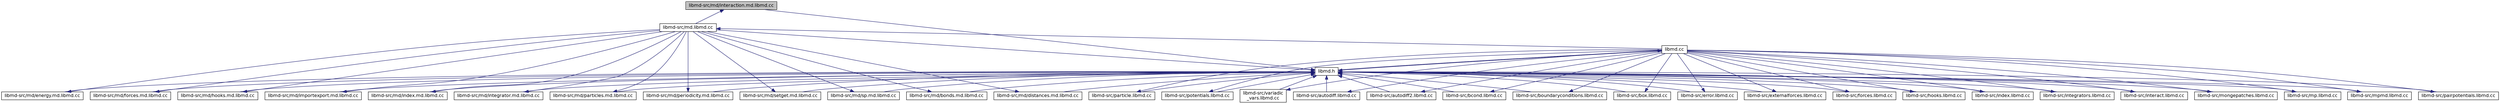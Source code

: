 digraph "libmd-src/md/interaction.md.libmd.cc"
{
 // INTERACTIVE_SVG=YES
 // LATEX_PDF_SIZE
  bgcolor="transparent";
  edge [fontname="Helvetica",fontsize="12",labelfontname="Helvetica",labelfontsize="12"];
  node [fontname="Helvetica",fontsize="12",shape=record];
  Node1 [label="libmd-src/md/interaction.md.libmd.cc",height=0.2,width=0.4,color="black", fillcolor="grey75", style="filled", fontcolor="black",tooltip=" "];
  Node1 -> Node2 [dir="back",color="midnightblue",fontsize="12",style="solid",fontname="Helvetica"];
  Node2 [label="libmd-src/md.libmd.cc",height=0.2,width=0.4,color="black",URL="$md_8libmd_8cc.html",tooltip=" "];
  Node2 -> Node3 [dir="back",color="midnightblue",fontsize="12",style="solid",fontname="Helvetica"];
  Node3 [label="libmd.cc",height=0.2,width=0.4,color="black",URL="$libmd_8cc.html",tooltip=" "];
  Node3 -> Node4 [dir="back",color="midnightblue",fontsize="12",style="solid",fontname="Helvetica"];
  Node4 [label="libmd.h",height=0.2,width=0.4,color="black",URL="$libmd_8h.html",tooltip=" "];
  Node4 -> Node5 [dir="back",color="midnightblue",fontsize="12",style="solid",fontname="Helvetica"];
  Node5 [label="libmd-src/autodiff.libmd.cc",height=0.2,width=0.4,color="black",URL="$autodiff_8libmd_8cc.html",tooltip=" "];
  Node5 -> Node3 [dir="back",color="midnightblue",fontsize="12",style="solid",fontname="Helvetica"];
  Node4 -> Node6 [dir="back",color="midnightblue",fontsize="12",style="solid",fontname="Helvetica"];
  Node6 [label="libmd-src/autodiff2.libmd.cc",height=0.2,width=0.4,color="black",URL="$autodiff2_8libmd_8cc.html",tooltip=" "];
  Node6 -> Node3 [dir="back",color="midnightblue",fontsize="12",style="solid",fontname="Helvetica"];
  Node4 -> Node7 [dir="back",color="midnightblue",fontsize="12",style="solid",fontname="Helvetica"];
  Node7 [label="libmd-src/bcond.libmd.cc",height=0.2,width=0.4,color="black",URL="$bcond_8libmd_8cc.html",tooltip=" "];
  Node7 -> Node3 [dir="back",color="midnightblue",fontsize="12",style="solid",fontname="Helvetica"];
  Node4 -> Node8 [dir="back",color="midnightblue",fontsize="12",style="solid",fontname="Helvetica"];
  Node8 [label="libmd-src/boundaryconditions.libmd.cc",height=0.2,width=0.4,color="black",URL="$boundaryconditions_8libmd_8cc.html",tooltip=" "];
  Node8 -> Node3 [dir="back",color="midnightblue",fontsize="12",style="solid",fontname="Helvetica"];
  Node4 -> Node9 [dir="back",color="midnightblue",fontsize="12",style="solid",fontname="Helvetica"];
  Node9 [label="libmd-src/box.libmd.cc",height=0.2,width=0.4,color="black",URL="$box_8libmd_8cc.html",tooltip=" "];
  Node9 -> Node3 [dir="back",color="midnightblue",fontsize="12",style="solid",fontname="Helvetica"];
  Node4 -> Node10 [dir="back",color="midnightblue",fontsize="12",style="solid",fontname="Helvetica"];
  Node10 [label="libmd-src/error.libmd.cc",height=0.2,width=0.4,color="black",URL="$error_8libmd_8cc.html",tooltip=" "];
  Node10 -> Node3 [dir="back",color="midnightblue",fontsize="12",style="solid",fontname="Helvetica"];
  Node4 -> Node11 [dir="back",color="midnightblue",fontsize="12",style="solid",fontname="Helvetica"];
  Node11 [label="libmd-src/externalforces.libmd.cc",height=0.2,width=0.4,color="black",URL="$externalforces_8libmd_8cc.html",tooltip=" "];
  Node11 -> Node3 [dir="back",color="midnightblue",fontsize="12",style="solid",fontname="Helvetica"];
  Node4 -> Node12 [dir="back",color="midnightblue",fontsize="12",style="solid",fontname="Helvetica"];
  Node12 [label="libmd-src/forces.libmd.cc",height=0.2,width=0.4,color="black",URL="$forces_8libmd_8cc.html",tooltip=" "];
  Node12 -> Node3 [dir="back",color="midnightblue",fontsize="12",style="solid",fontname="Helvetica"];
  Node4 -> Node13 [dir="back",color="midnightblue",fontsize="12",style="solid",fontname="Helvetica"];
  Node13 [label="libmd-src/hooks.libmd.cc",height=0.2,width=0.4,color="black",URL="$hooks_8libmd_8cc.html",tooltip=" "];
  Node13 -> Node3 [dir="back",color="midnightblue",fontsize="12",style="solid",fontname="Helvetica"];
  Node4 -> Node14 [dir="back",color="midnightblue",fontsize="12",style="solid",fontname="Helvetica"];
  Node14 [label="libmd-src/index.libmd.cc",height=0.2,width=0.4,color="black",URL="$index_8libmd_8cc.html",tooltip=" "];
  Node14 -> Node3 [dir="back",color="midnightblue",fontsize="12",style="solid",fontname="Helvetica"];
  Node4 -> Node15 [dir="back",color="midnightblue",fontsize="12",style="solid",fontname="Helvetica"];
  Node15 [label="libmd-src/integrators.libmd.cc",height=0.2,width=0.4,color="black",URL="$integrators_8libmd_8cc.html",tooltip=" "];
  Node15 -> Node3 [dir="back",color="midnightblue",fontsize="12",style="solid",fontname="Helvetica"];
  Node4 -> Node16 [dir="back",color="midnightblue",fontsize="12",style="solid",fontname="Helvetica"];
  Node16 [label="libmd-src/interact.libmd.cc",height=0.2,width=0.4,color="black",URL="$interact_8libmd_8cc.html",tooltip=" "];
  Node16 -> Node3 [dir="back",color="midnightblue",fontsize="12",style="solid",fontname="Helvetica"];
  Node4 -> Node17 [dir="back",color="midnightblue",fontsize="12",style="solid",fontname="Helvetica"];
  Node17 [label="libmd-src/md/bonds.md.libmd.cc",height=0.2,width=0.4,color="black",URL="$bonds_8md_8libmd_8cc.html",tooltip=" "];
  Node17 -> Node2 [dir="back",color="midnightblue",fontsize="12",style="solid",fontname="Helvetica"];
  Node4 -> Node18 [dir="back",color="midnightblue",fontsize="12",style="solid",fontname="Helvetica"];
  Node18 [label="libmd-src/md/distances.md.libmd.cc",height=0.2,width=0.4,color="black",URL="$distances_8md_8libmd_8cc.html",tooltip=" "];
  Node18 -> Node2 [dir="back",color="midnightblue",fontsize="12",style="solid",fontname="Helvetica"];
  Node4 -> Node19 [dir="back",color="midnightblue",fontsize="12",style="solid",fontname="Helvetica"];
  Node19 [label="libmd-src/md/energy.md.libmd.cc",height=0.2,width=0.4,color="black",URL="$energy_8md_8libmd_8cc.html",tooltip=" "];
  Node19 -> Node2 [dir="back",color="midnightblue",fontsize="12",style="solid",fontname="Helvetica"];
  Node4 -> Node20 [dir="back",color="midnightblue",fontsize="12",style="solid",fontname="Helvetica"];
  Node20 [label="libmd-src/md/forces.md.libmd.cc",height=0.2,width=0.4,color="black",URL="$forces_8md_8libmd_8cc.html",tooltip=" "];
  Node20 -> Node2 [dir="back",color="midnightblue",fontsize="12",style="solid",fontname="Helvetica"];
  Node4 -> Node21 [dir="back",color="midnightblue",fontsize="12",style="solid",fontname="Helvetica"];
  Node21 [label="libmd-src/md/hooks.md.libmd.cc",height=0.2,width=0.4,color="black",URL="$hooks_8md_8libmd_8cc.html",tooltip=" "];
  Node21 -> Node2 [dir="back",color="midnightblue",fontsize="12",style="solid",fontname="Helvetica"];
  Node4 -> Node22 [dir="back",color="midnightblue",fontsize="12",style="solid",fontname="Helvetica"];
  Node22 [label="libmd-src/md/importexport.md.libmd.cc",height=0.2,width=0.4,color="black",URL="$importexport_8md_8libmd_8cc.html",tooltip=" "];
  Node22 -> Node2 [dir="back",color="midnightblue",fontsize="12",style="solid",fontname="Helvetica"];
  Node4 -> Node23 [dir="back",color="midnightblue",fontsize="12",style="solid",fontname="Helvetica"];
  Node23 [label="libmd-src/md/index.md.libmd.cc",height=0.2,width=0.4,color="black",URL="$index_8md_8libmd_8cc.html",tooltip=" "];
  Node23 -> Node2 [dir="back",color="midnightblue",fontsize="12",style="solid",fontname="Helvetica"];
  Node4 -> Node24 [dir="back",color="midnightblue",fontsize="12",style="solid",fontname="Helvetica"];
  Node24 [label="libmd-src/md/integrator.md.libmd.cc",height=0.2,width=0.4,color="black",URL="$integrator_8md_8libmd_8cc.html",tooltip=" "];
  Node24 -> Node2 [dir="back",color="midnightblue",fontsize="12",style="solid",fontname="Helvetica"];
  Node4 -> Node1 [dir="back",color="midnightblue",fontsize="12",style="solid",fontname="Helvetica"];
  Node4 -> Node25 [dir="back",color="midnightblue",fontsize="12",style="solid",fontname="Helvetica"];
  Node25 [label="libmd-src/md/particles.md.libmd.cc",height=0.2,width=0.4,color="black",URL="$particles_8md_8libmd_8cc.html",tooltip=" "];
  Node25 -> Node2 [dir="back",color="midnightblue",fontsize="12",style="solid",fontname="Helvetica"];
  Node4 -> Node26 [dir="back",color="midnightblue",fontsize="12",style="solid",fontname="Helvetica"];
  Node26 [label="libmd-src/md/periodicity.md.libmd.cc",height=0.2,width=0.4,color="black",URL="$periodicity_8md_8libmd_8cc.html",tooltip=" "];
  Node26 -> Node2 [dir="back",color="midnightblue",fontsize="12",style="solid",fontname="Helvetica"];
  Node4 -> Node27 [dir="back",color="midnightblue",fontsize="12",style="solid",fontname="Helvetica"];
  Node27 [label="libmd-src/md/setget.md.libmd.cc",height=0.2,width=0.4,color="black",URL="$setget_8md_8libmd_8cc.html",tooltip=" "];
  Node27 -> Node2 [dir="back",color="midnightblue",fontsize="12",style="solid",fontname="Helvetica"];
  Node4 -> Node28 [dir="back",color="midnightblue",fontsize="12",style="solid",fontname="Helvetica"];
  Node28 [label="libmd-src/md/sp.md.libmd.cc",height=0.2,width=0.4,color="black",URL="$sp_8md_8libmd_8cc.html",tooltip=" "];
  Node28 -> Node2 [dir="back",color="midnightblue",fontsize="12",style="solid",fontname="Helvetica"];
  Node4 -> Node2 [dir="back",color="midnightblue",fontsize="12",style="solid",fontname="Helvetica"];
  Node4 -> Node29 [dir="back",color="midnightblue",fontsize="12",style="solid",fontname="Helvetica"];
  Node29 [label="libmd-src/mongepatches.libmd.cc",height=0.2,width=0.4,color="black",URL="$mongepatches_8libmd_8cc.html",tooltip=" "];
  Node29 -> Node3 [dir="back",color="midnightblue",fontsize="12",style="solid",fontname="Helvetica"];
  Node4 -> Node30 [dir="back",color="midnightblue",fontsize="12",style="solid",fontname="Helvetica"];
  Node30 [label="libmd-src/mp.libmd.cc",height=0.2,width=0.4,color="black",URL="$mp_8libmd_8cc.html",tooltip=" "];
  Node30 -> Node3 [dir="back",color="midnightblue",fontsize="12",style="solid",fontname="Helvetica"];
  Node4 -> Node31 [dir="back",color="midnightblue",fontsize="12",style="solid",fontname="Helvetica"];
  Node31 [label="libmd-src/mpmd.libmd.cc",height=0.2,width=0.4,color="black",URL="$mpmd_8libmd_8cc.html",tooltip=" "];
  Node31 -> Node3 [dir="back",color="midnightblue",fontsize="12",style="solid",fontname="Helvetica"];
  Node4 -> Node32 [dir="back",color="midnightblue",fontsize="12",style="solid",fontname="Helvetica"];
  Node32 [label="libmd-src/pairpotentials.libmd.cc",height=0.2,width=0.4,color="black",URL="$pairpotentials_8libmd_8cc.html",tooltip=" "];
  Node32 -> Node3 [dir="back",color="midnightblue",fontsize="12",style="solid",fontname="Helvetica"];
  Node4 -> Node33 [dir="back",color="midnightblue",fontsize="12",style="solid",fontname="Helvetica"];
  Node33 [label="libmd-src/particle.libmd.cc",height=0.2,width=0.4,color="black",URL="$particle_8libmd_8cc.html",tooltip=" "];
  Node33 -> Node3 [dir="back",color="midnightblue",fontsize="12",style="solid",fontname="Helvetica"];
  Node4 -> Node34 [dir="back",color="midnightblue",fontsize="12",style="solid",fontname="Helvetica"];
  Node34 [label="libmd-src/potentials.libmd.cc",height=0.2,width=0.4,color="black",URL="$potentials_8libmd_8cc.html",tooltip=" "];
  Node34 -> Node3 [dir="back",color="midnightblue",fontsize="12",style="solid",fontname="Helvetica"];
  Node4 -> Node35 [dir="back",color="midnightblue",fontsize="12",style="solid",fontname="Helvetica"];
  Node35 [label="libmd-src/variadic\l_vars.libmd.cc",height=0.2,width=0.4,color="black",URL="$variadic__vars_8libmd_8cc.html",tooltip=" "];
  Node35 -> Node3 [dir="back",color="midnightblue",fontsize="12",style="solid",fontname="Helvetica"];
  Node4 -> Node3 [dir="back",color="midnightblue",fontsize="12",style="solid",fontname="Helvetica"];
}
